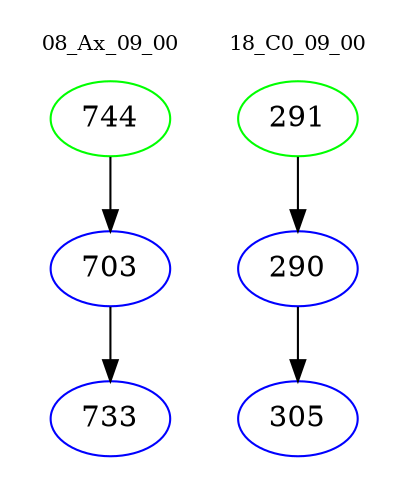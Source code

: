 digraph{
subgraph cluster_0 {
color = white
label = "08_Ax_09_00";
fontsize=10;
T0_744 [label="744", color="green"]
T0_744 -> T0_703 [color="black"]
T0_703 [label="703", color="blue"]
T0_703 -> T0_733 [color="black"]
T0_733 [label="733", color="blue"]
}
subgraph cluster_1 {
color = white
label = "18_C0_09_00";
fontsize=10;
T1_291 [label="291", color="green"]
T1_291 -> T1_290 [color="black"]
T1_290 [label="290", color="blue"]
T1_290 -> T1_305 [color="black"]
T1_305 [label="305", color="blue"]
}
}
